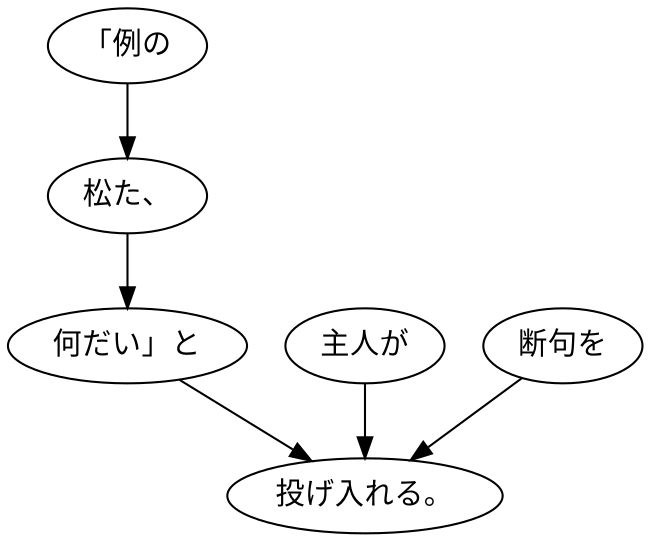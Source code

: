 digraph graph1065 {
	node0 [label="「例の"];
	node1 [label="松た、"];
	node2 [label="何だい」と"];
	node3 [label="主人が"];
	node4 [label="断句を"];
	node5 [label="投げ入れる。"];
	node0 -> node1;
	node1 -> node2;
	node2 -> node5;
	node3 -> node5;
	node4 -> node5;
}
